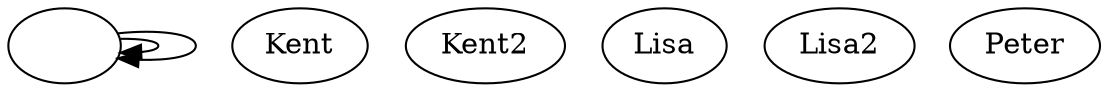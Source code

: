 digraph
{
  ""Kent""
  ""Kent2""
  ""Lisa""
  ""Lisa2""
  ""Peter""
  ""Kent"" -> ""Lisa""
  ""Kent"" -> ""Peter""
}
